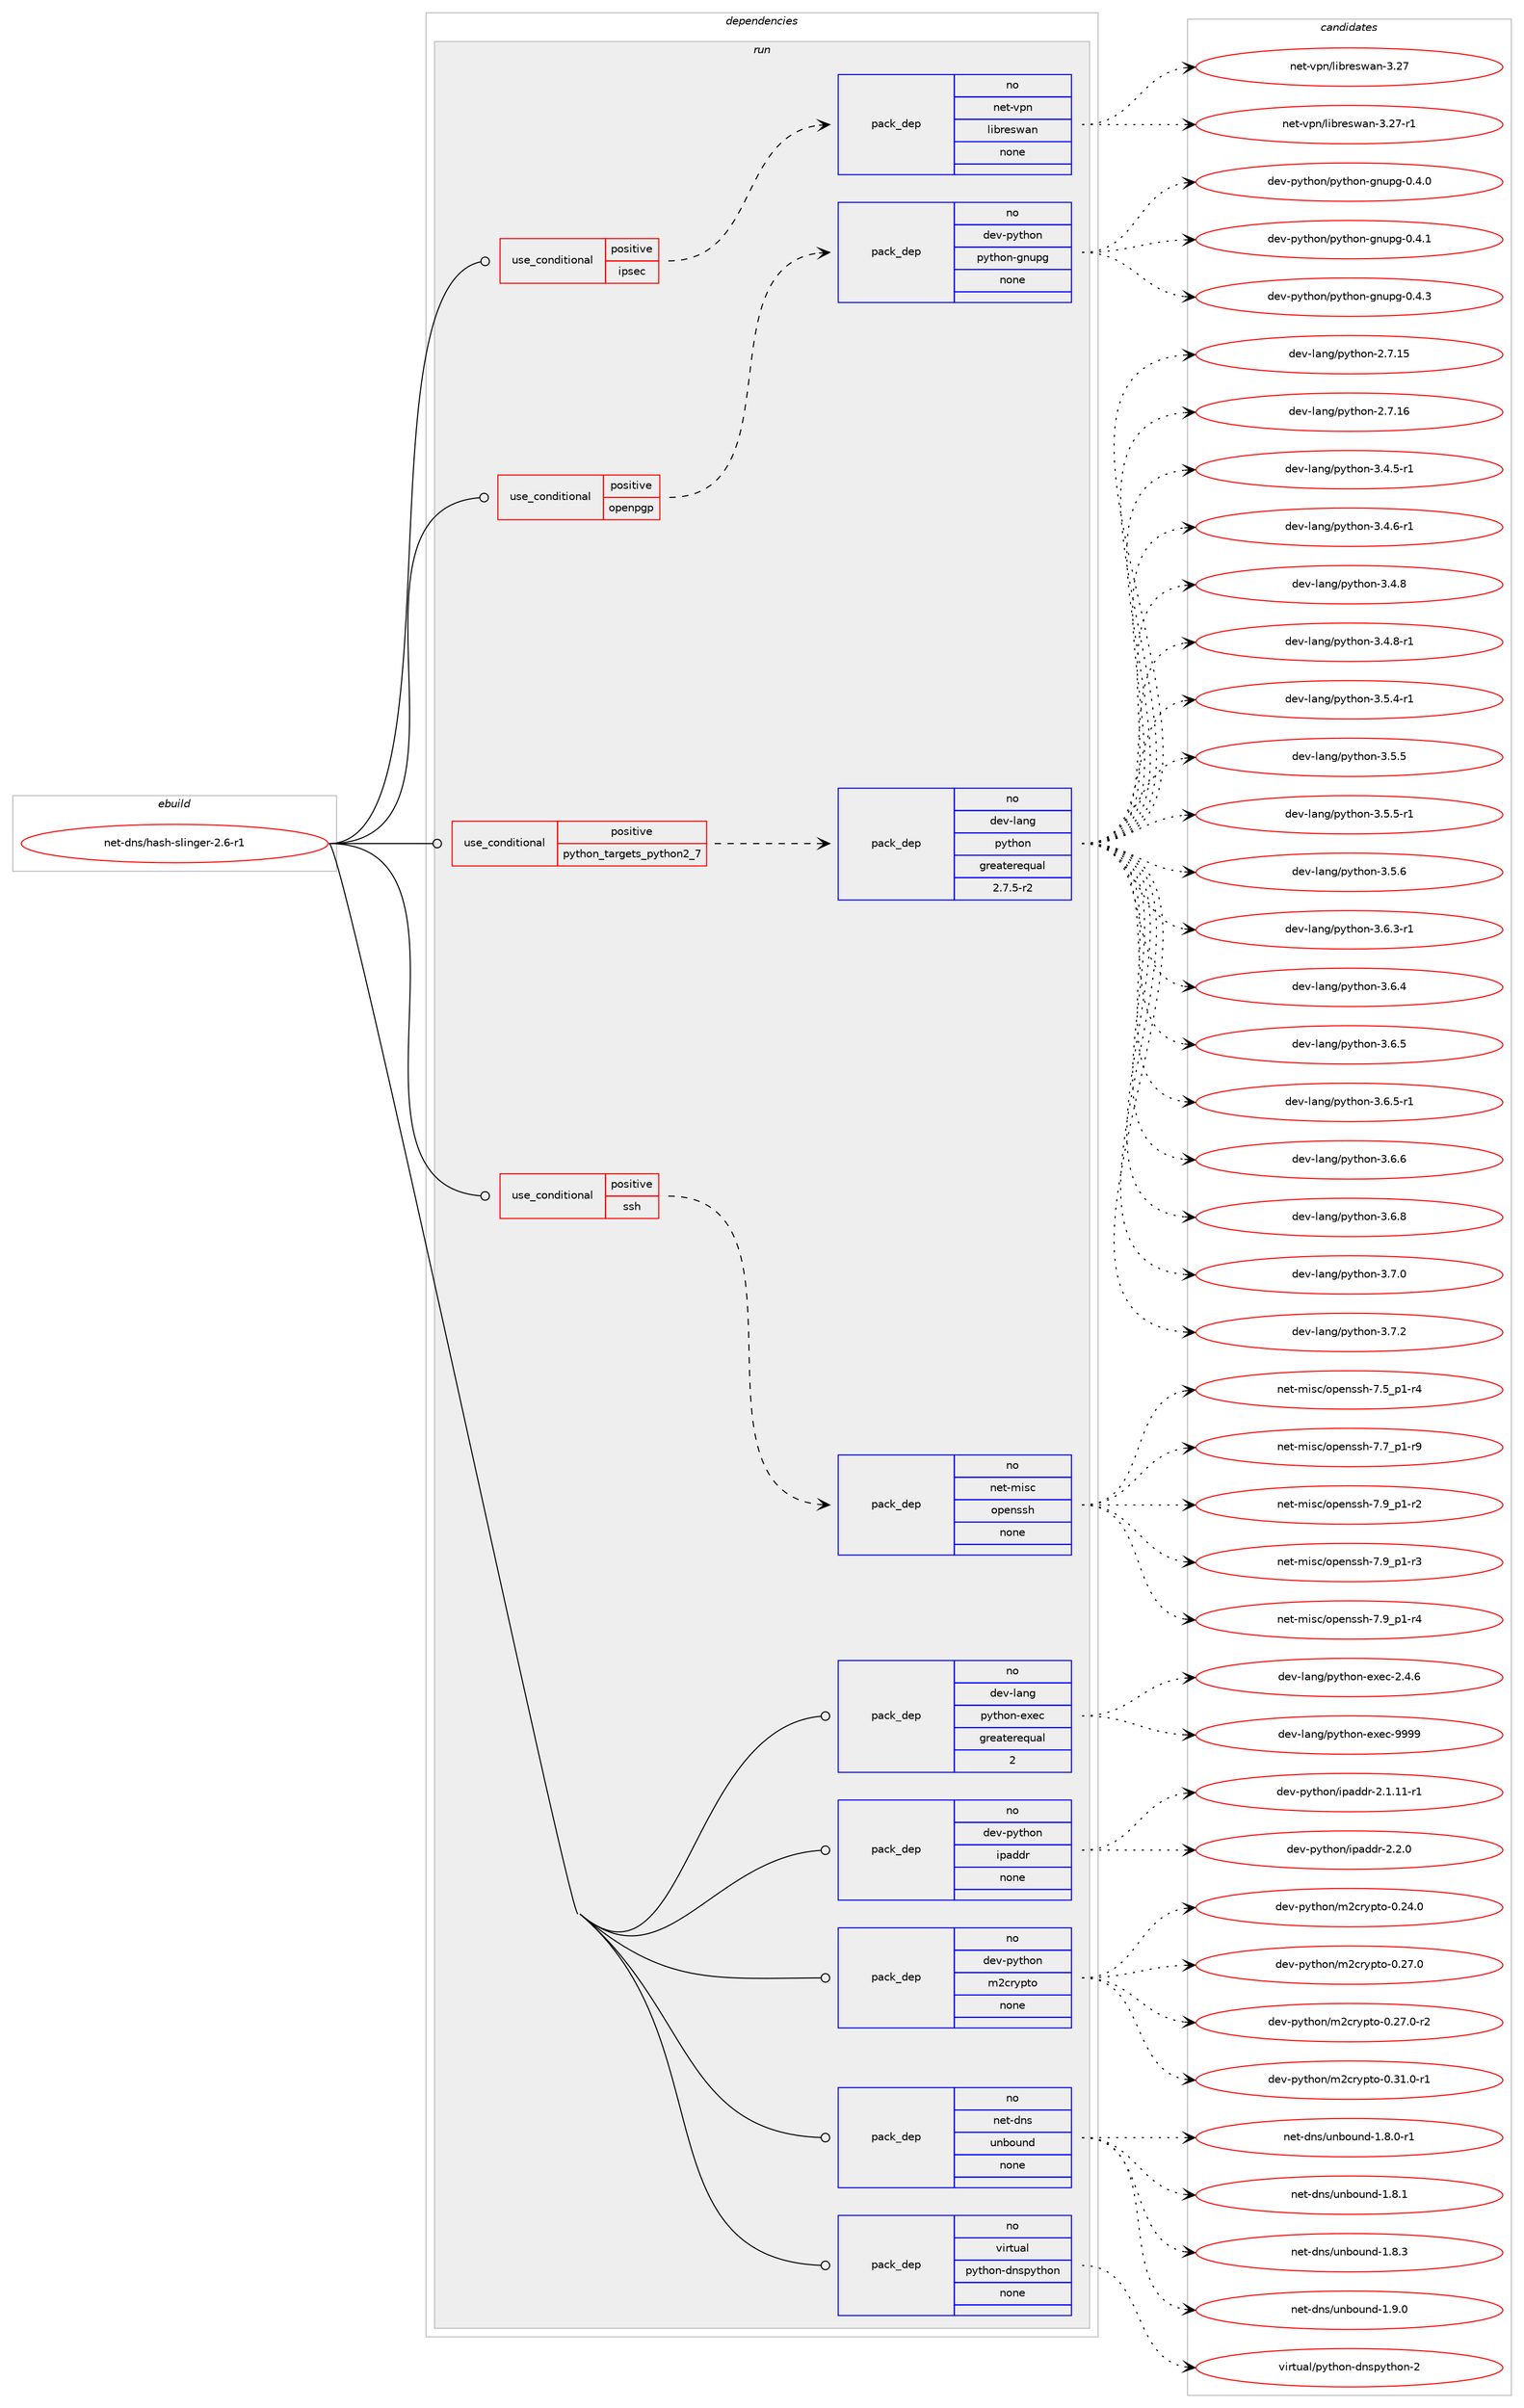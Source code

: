 digraph prolog {

# *************
# Graph options
# *************

newrank=true;
concentrate=true;
compound=true;
graph [rankdir=LR,fontname=Helvetica,fontsize=10,ranksep=1.5];#, ranksep=2.5, nodesep=0.2];
edge  [arrowhead=vee];
node  [fontname=Helvetica,fontsize=10];

# **********
# The ebuild
# **********

subgraph cluster_leftcol {
color=gray;
rank=same;
label=<<i>ebuild</i>>;
id [label="net-dns/hash-slinger-2.6-r1", color=red, width=4, href="../net-dns/hash-slinger-2.6-r1.svg"];
}

# ****************
# The dependencies
# ****************

subgraph cluster_midcol {
color=gray;
label=<<i>dependencies</i>>;
subgraph cluster_compile {
fillcolor="#eeeeee";
style=filled;
label=<<i>compile</i>>;
}
subgraph cluster_compileandrun {
fillcolor="#eeeeee";
style=filled;
label=<<i>compile and run</i>>;
}
subgraph cluster_run {
fillcolor="#eeeeee";
style=filled;
label=<<i>run</i>>;
subgraph cond443914 {
dependency1650737 [label=<<TABLE BORDER="0" CELLBORDER="1" CELLSPACING="0" CELLPADDING="4"><TR><TD ROWSPAN="3" CELLPADDING="10">use_conditional</TD></TR><TR><TD>positive</TD></TR><TR><TD>ipsec</TD></TR></TABLE>>, shape=none, color=red];
subgraph pack1180095 {
dependency1650738 [label=<<TABLE BORDER="0" CELLBORDER="1" CELLSPACING="0" CELLPADDING="4" WIDTH="220"><TR><TD ROWSPAN="6" CELLPADDING="30">pack_dep</TD></TR><TR><TD WIDTH="110">no</TD></TR><TR><TD>net-vpn</TD></TR><TR><TD>libreswan</TD></TR><TR><TD>none</TD></TR><TR><TD></TD></TR></TABLE>>, shape=none, color=blue];
}
dependency1650737:e -> dependency1650738:w [weight=20,style="dashed",arrowhead="vee"];
}
id:e -> dependency1650737:w [weight=20,style="solid",arrowhead="odot"];
subgraph cond443915 {
dependency1650739 [label=<<TABLE BORDER="0" CELLBORDER="1" CELLSPACING="0" CELLPADDING="4"><TR><TD ROWSPAN="3" CELLPADDING="10">use_conditional</TD></TR><TR><TD>positive</TD></TR><TR><TD>openpgp</TD></TR></TABLE>>, shape=none, color=red];
subgraph pack1180096 {
dependency1650740 [label=<<TABLE BORDER="0" CELLBORDER="1" CELLSPACING="0" CELLPADDING="4" WIDTH="220"><TR><TD ROWSPAN="6" CELLPADDING="30">pack_dep</TD></TR><TR><TD WIDTH="110">no</TD></TR><TR><TD>dev-python</TD></TR><TR><TD>python-gnupg</TD></TR><TR><TD>none</TD></TR><TR><TD></TD></TR></TABLE>>, shape=none, color=blue];
}
dependency1650739:e -> dependency1650740:w [weight=20,style="dashed",arrowhead="vee"];
}
id:e -> dependency1650739:w [weight=20,style="solid",arrowhead="odot"];
subgraph cond443916 {
dependency1650741 [label=<<TABLE BORDER="0" CELLBORDER="1" CELLSPACING="0" CELLPADDING="4"><TR><TD ROWSPAN="3" CELLPADDING="10">use_conditional</TD></TR><TR><TD>positive</TD></TR><TR><TD>python_targets_python2_7</TD></TR></TABLE>>, shape=none, color=red];
subgraph pack1180097 {
dependency1650742 [label=<<TABLE BORDER="0" CELLBORDER="1" CELLSPACING="0" CELLPADDING="4" WIDTH="220"><TR><TD ROWSPAN="6" CELLPADDING="30">pack_dep</TD></TR><TR><TD WIDTH="110">no</TD></TR><TR><TD>dev-lang</TD></TR><TR><TD>python</TD></TR><TR><TD>greaterequal</TD></TR><TR><TD>2.7.5-r2</TD></TR></TABLE>>, shape=none, color=blue];
}
dependency1650741:e -> dependency1650742:w [weight=20,style="dashed",arrowhead="vee"];
}
id:e -> dependency1650741:w [weight=20,style="solid",arrowhead="odot"];
subgraph cond443917 {
dependency1650743 [label=<<TABLE BORDER="0" CELLBORDER="1" CELLSPACING="0" CELLPADDING="4"><TR><TD ROWSPAN="3" CELLPADDING="10">use_conditional</TD></TR><TR><TD>positive</TD></TR><TR><TD>ssh</TD></TR></TABLE>>, shape=none, color=red];
subgraph pack1180098 {
dependency1650744 [label=<<TABLE BORDER="0" CELLBORDER="1" CELLSPACING="0" CELLPADDING="4" WIDTH="220"><TR><TD ROWSPAN="6" CELLPADDING="30">pack_dep</TD></TR><TR><TD WIDTH="110">no</TD></TR><TR><TD>net-misc</TD></TR><TR><TD>openssh</TD></TR><TR><TD>none</TD></TR><TR><TD></TD></TR></TABLE>>, shape=none, color=blue];
}
dependency1650743:e -> dependency1650744:w [weight=20,style="dashed",arrowhead="vee"];
}
id:e -> dependency1650743:w [weight=20,style="solid",arrowhead="odot"];
subgraph pack1180099 {
dependency1650745 [label=<<TABLE BORDER="0" CELLBORDER="1" CELLSPACING="0" CELLPADDING="4" WIDTH="220"><TR><TD ROWSPAN="6" CELLPADDING="30">pack_dep</TD></TR><TR><TD WIDTH="110">no</TD></TR><TR><TD>dev-lang</TD></TR><TR><TD>python-exec</TD></TR><TR><TD>greaterequal</TD></TR><TR><TD>2</TD></TR></TABLE>>, shape=none, color=blue];
}
id:e -> dependency1650745:w [weight=20,style="solid",arrowhead="odot"];
subgraph pack1180100 {
dependency1650746 [label=<<TABLE BORDER="0" CELLBORDER="1" CELLSPACING="0" CELLPADDING="4" WIDTH="220"><TR><TD ROWSPAN="6" CELLPADDING="30">pack_dep</TD></TR><TR><TD WIDTH="110">no</TD></TR><TR><TD>dev-python</TD></TR><TR><TD>ipaddr</TD></TR><TR><TD>none</TD></TR><TR><TD></TD></TR></TABLE>>, shape=none, color=blue];
}
id:e -> dependency1650746:w [weight=20,style="solid",arrowhead="odot"];
subgraph pack1180101 {
dependency1650747 [label=<<TABLE BORDER="0" CELLBORDER="1" CELLSPACING="0" CELLPADDING="4" WIDTH="220"><TR><TD ROWSPAN="6" CELLPADDING="30">pack_dep</TD></TR><TR><TD WIDTH="110">no</TD></TR><TR><TD>dev-python</TD></TR><TR><TD>m2crypto</TD></TR><TR><TD>none</TD></TR><TR><TD></TD></TR></TABLE>>, shape=none, color=blue];
}
id:e -> dependency1650747:w [weight=20,style="solid",arrowhead="odot"];
subgraph pack1180102 {
dependency1650748 [label=<<TABLE BORDER="0" CELLBORDER="1" CELLSPACING="0" CELLPADDING="4" WIDTH="220"><TR><TD ROWSPAN="6" CELLPADDING="30">pack_dep</TD></TR><TR><TD WIDTH="110">no</TD></TR><TR><TD>net-dns</TD></TR><TR><TD>unbound</TD></TR><TR><TD>none</TD></TR><TR><TD></TD></TR></TABLE>>, shape=none, color=blue];
}
id:e -> dependency1650748:w [weight=20,style="solid",arrowhead="odot"];
subgraph pack1180103 {
dependency1650749 [label=<<TABLE BORDER="0" CELLBORDER="1" CELLSPACING="0" CELLPADDING="4" WIDTH="220"><TR><TD ROWSPAN="6" CELLPADDING="30">pack_dep</TD></TR><TR><TD WIDTH="110">no</TD></TR><TR><TD>virtual</TD></TR><TR><TD>python-dnspython</TD></TR><TR><TD>none</TD></TR><TR><TD></TD></TR></TABLE>>, shape=none, color=blue];
}
id:e -> dependency1650749:w [weight=20,style="solid",arrowhead="odot"];
}
}

# **************
# The candidates
# **************

subgraph cluster_choices {
rank=same;
color=gray;
label=<<i>candidates</i>>;

subgraph choice1180095 {
color=black;
nodesep=1;
choice110101116451181121104710810598114101115119971104551465055 [label="net-vpn/libreswan-3.27", color=red, width=4,href="../net-vpn/libreswan-3.27.svg"];
choice1101011164511811211047108105981141011151199711045514650554511449 [label="net-vpn/libreswan-3.27-r1", color=red, width=4,href="../net-vpn/libreswan-3.27-r1.svg"];
dependency1650738:e -> choice110101116451181121104710810598114101115119971104551465055:w [style=dotted,weight="100"];
dependency1650738:e -> choice1101011164511811211047108105981141011151199711045514650554511449:w [style=dotted,weight="100"];
}
subgraph choice1180096 {
color=black;
nodesep=1;
choice100101118451121211161041111104711212111610411111045103110117112103454846524648 [label="dev-python/python-gnupg-0.4.0", color=red, width=4,href="../dev-python/python-gnupg-0.4.0.svg"];
choice100101118451121211161041111104711212111610411111045103110117112103454846524649 [label="dev-python/python-gnupg-0.4.1", color=red, width=4,href="../dev-python/python-gnupg-0.4.1.svg"];
choice100101118451121211161041111104711212111610411111045103110117112103454846524651 [label="dev-python/python-gnupg-0.4.3", color=red, width=4,href="../dev-python/python-gnupg-0.4.3.svg"];
dependency1650740:e -> choice100101118451121211161041111104711212111610411111045103110117112103454846524648:w [style=dotted,weight="100"];
dependency1650740:e -> choice100101118451121211161041111104711212111610411111045103110117112103454846524649:w [style=dotted,weight="100"];
dependency1650740:e -> choice100101118451121211161041111104711212111610411111045103110117112103454846524651:w [style=dotted,weight="100"];
}
subgraph choice1180097 {
color=black;
nodesep=1;
choice10010111845108971101034711212111610411111045504655464953 [label="dev-lang/python-2.7.15", color=red, width=4,href="../dev-lang/python-2.7.15.svg"];
choice10010111845108971101034711212111610411111045504655464954 [label="dev-lang/python-2.7.16", color=red, width=4,href="../dev-lang/python-2.7.16.svg"];
choice1001011184510897110103471121211161041111104551465246534511449 [label="dev-lang/python-3.4.5-r1", color=red, width=4,href="../dev-lang/python-3.4.5-r1.svg"];
choice1001011184510897110103471121211161041111104551465246544511449 [label="dev-lang/python-3.4.6-r1", color=red, width=4,href="../dev-lang/python-3.4.6-r1.svg"];
choice100101118451089711010347112121116104111110455146524656 [label="dev-lang/python-3.4.8", color=red, width=4,href="../dev-lang/python-3.4.8.svg"];
choice1001011184510897110103471121211161041111104551465246564511449 [label="dev-lang/python-3.4.8-r1", color=red, width=4,href="../dev-lang/python-3.4.8-r1.svg"];
choice1001011184510897110103471121211161041111104551465346524511449 [label="dev-lang/python-3.5.4-r1", color=red, width=4,href="../dev-lang/python-3.5.4-r1.svg"];
choice100101118451089711010347112121116104111110455146534653 [label="dev-lang/python-3.5.5", color=red, width=4,href="../dev-lang/python-3.5.5.svg"];
choice1001011184510897110103471121211161041111104551465346534511449 [label="dev-lang/python-3.5.5-r1", color=red, width=4,href="../dev-lang/python-3.5.5-r1.svg"];
choice100101118451089711010347112121116104111110455146534654 [label="dev-lang/python-3.5.6", color=red, width=4,href="../dev-lang/python-3.5.6.svg"];
choice1001011184510897110103471121211161041111104551465446514511449 [label="dev-lang/python-3.6.3-r1", color=red, width=4,href="../dev-lang/python-3.6.3-r1.svg"];
choice100101118451089711010347112121116104111110455146544652 [label="dev-lang/python-3.6.4", color=red, width=4,href="../dev-lang/python-3.6.4.svg"];
choice100101118451089711010347112121116104111110455146544653 [label="dev-lang/python-3.6.5", color=red, width=4,href="../dev-lang/python-3.6.5.svg"];
choice1001011184510897110103471121211161041111104551465446534511449 [label="dev-lang/python-3.6.5-r1", color=red, width=4,href="../dev-lang/python-3.6.5-r1.svg"];
choice100101118451089711010347112121116104111110455146544654 [label="dev-lang/python-3.6.6", color=red, width=4,href="../dev-lang/python-3.6.6.svg"];
choice100101118451089711010347112121116104111110455146544656 [label="dev-lang/python-3.6.8", color=red, width=4,href="../dev-lang/python-3.6.8.svg"];
choice100101118451089711010347112121116104111110455146554648 [label="dev-lang/python-3.7.0", color=red, width=4,href="../dev-lang/python-3.7.0.svg"];
choice100101118451089711010347112121116104111110455146554650 [label="dev-lang/python-3.7.2", color=red, width=4,href="../dev-lang/python-3.7.2.svg"];
dependency1650742:e -> choice10010111845108971101034711212111610411111045504655464953:w [style=dotted,weight="100"];
dependency1650742:e -> choice10010111845108971101034711212111610411111045504655464954:w [style=dotted,weight="100"];
dependency1650742:e -> choice1001011184510897110103471121211161041111104551465246534511449:w [style=dotted,weight="100"];
dependency1650742:e -> choice1001011184510897110103471121211161041111104551465246544511449:w [style=dotted,weight="100"];
dependency1650742:e -> choice100101118451089711010347112121116104111110455146524656:w [style=dotted,weight="100"];
dependency1650742:e -> choice1001011184510897110103471121211161041111104551465246564511449:w [style=dotted,weight="100"];
dependency1650742:e -> choice1001011184510897110103471121211161041111104551465346524511449:w [style=dotted,weight="100"];
dependency1650742:e -> choice100101118451089711010347112121116104111110455146534653:w [style=dotted,weight="100"];
dependency1650742:e -> choice1001011184510897110103471121211161041111104551465346534511449:w [style=dotted,weight="100"];
dependency1650742:e -> choice100101118451089711010347112121116104111110455146534654:w [style=dotted,weight="100"];
dependency1650742:e -> choice1001011184510897110103471121211161041111104551465446514511449:w [style=dotted,weight="100"];
dependency1650742:e -> choice100101118451089711010347112121116104111110455146544652:w [style=dotted,weight="100"];
dependency1650742:e -> choice100101118451089711010347112121116104111110455146544653:w [style=dotted,weight="100"];
dependency1650742:e -> choice1001011184510897110103471121211161041111104551465446534511449:w [style=dotted,weight="100"];
dependency1650742:e -> choice100101118451089711010347112121116104111110455146544654:w [style=dotted,weight="100"];
dependency1650742:e -> choice100101118451089711010347112121116104111110455146544656:w [style=dotted,weight="100"];
dependency1650742:e -> choice100101118451089711010347112121116104111110455146554648:w [style=dotted,weight="100"];
dependency1650742:e -> choice100101118451089711010347112121116104111110455146554650:w [style=dotted,weight="100"];
}
subgraph choice1180098 {
color=black;
nodesep=1;
choice1101011164510910511599471111121011101151151044555465395112494511452 [label="net-misc/openssh-7.5_p1-r4", color=red, width=4,href="../net-misc/openssh-7.5_p1-r4.svg"];
choice1101011164510910511599471111121011101151151044555465595112494511457 [label="net-misc/openssh-7.7_p1-r9", color=red, width=4,href="../net-misc/openssh-7.7_p1-r9.svg"];
choice1101011164510910511599471111121011101151151044555465795112494511450 [label="net-misc/openssh-7.9_p1-r2", color=red, width=4,href="../net-misc/openssh-7.9_p1-r2.svg"];
choice1101011164510910511599471111121011101151151044555465795112494511451 [label="net-misc/openssh-7.9_p1-r3", color=red, width=4,href="../net-misc/openssh-7.9_p1-r3.svg"];
choice1101011164510910511599471111121011101151151044555465795112494511452 [label="net-misc/openssh-7.9_p1-r4", color=red, width=4,href="../net-misc/openssh-7.9_p1-r4.svg"];
dependency1650744:e -> choice1101011164510910511599471111121011101151151044555465395112494511452:w [style=dotted,weight="100"];
dependency1650744:e -> choice1101011164510910511599471111121011101151151044555465595112494511457:w [style=dotted,weight="100"];
dependency1650744:e -> choice1101011164510910511599471111121011101151151044555465795112494511450:w [style=dotted,weight="100"];
dependency1650744:e -> choice1101011164510910511599471111121011101151151044555465795112494511451:w [style=dotted,weight="100"];
dependency1650744:e -> choice1101011164510910511599471111121011101151151044555465795112494511452:w [style=dotted,weight="100"];
}
subgraph choice1180099 {
color=black;
nodesep=1;
choice1001011184510897110103471121211161041111104510112010199455046524654 [label="dev-lang/python-exec-2.4.6", color=red, width=4,href="../dev-lang/python-exec-2.4.6.svg"];
choice10010111845108971101034711212111610411111045101120101994557575757 [label="dev-lang/python-exec-9999", color=red, width=4,href="../dev-lang/python-exec-9999.svg"];
dependency1650745:e -> choice1001011184510897110103471121211161041111104510112010199455046524654:w [style=dotted,weight="100"];
dependency1650745:e -> choice10010111845108971101034711212111610411111045101120101994557575757:w [style=dotted,weight="100"];
}
subgraph choice1180100 {
color=black;
nodesep=1;
choice100101118451121211161041111104710511297100100114455046494649494511449 [label="dev-python/ipaddr-2.1.11-r1", color=red, width=4,href="../dev-python/ipaddr-2.1.11-r1.svg"];
choice100101118451121211161041111104710511297100100114455046504648 [label="dev-python/ipaddr-2.2.0", color=red, width=4,href="../dev-python/ipaddr-2.2.0.svg"];
dependency1650746:e -> choice100101118451121211161041111104710511297100100114455046494649494511449:w [style=dotted,weight="100"];
dependency1650746:e -> choice100101118451121211161041111104710511297100100114455046504648:w [style=dotted,weight="100"];
}
subgraph choice1180101 {
color=black;
nodesep=1;
choice1001011184511212111610411111047109509911412111211611145484650524648 [label="dev-python/m2crypto-0.24.0", color=red, width=4,href="../dev-python/m2crypto-0.24.0.svg"];
choice1001011184511212111610411111047109509911412111211611145484650554648 [label="dev-python/m2crypto-0.27.0", color=red, width=4,href="../dev-python/m2crypto-0.27.0.svg"];
choice10010111845112121116104111110471095099114121112116111454846505546484511450 [label="dev-python/m2crypto-0.27.0-r2", color=red, width=4,href="../dev-python/m2crypto-0.27.0-r2.svg"];
choice10010111845112121116104111110471095099114121112116111454846514946484511449 [label="dev-python/m2crypto-0.31.0-r1", color=red, width=4,href="../dev-python/m2crypto-0.31.0-r1.svg"];
dependency1650747:e -> choice1001011184511212111610411111047109509911412111211611145484650524648:w [style=dotted,weight="100"];
dependency1650747:e -> choice1001011184511212111610411111047109509911412111211611145484650554648:w [style=dotted,weight="100"];
dependency1650747:e -> choice10010111845112121116104111110471095099114121112116111454846505546484511450:w [style=dotted,weight="100"];
dependency1650747:e -> choice10010111845112121116104111110471095099114121112116111454846514946484511449:w [style=dotted,weight="100"];
}
subgraph choice1180102 {
color=black;
nodesep=1;
choice1101011164510011011547117110981111171101004549465646484511449 [label="net-dns/unbound-1.8.0-r1", color=red, width=4,href="../net-dns/unbound-1.8.0-r1.svg"];
choice110101116451001101154711711098111117110100454946564649 [label="net-dns/unbound-1.8.1", color=red, width=4,href="../net-dns/unbound-1.8.1.svg"];
choice110101116451001101154711711098111117110100454946564651 [label="net-dns/unbound-1.8.3", color=red, width=4,href="../net-dns/unbound-1.8.3.svg"];
choice110101116451001101154711711098111117110100454946574648 [label="net-dns/unbound-1.9.0", color=red, width=4,href="../net-dns/unbound-1.9.0.svg"];
dependency1650748:e -> choice1101011164510011011547117110981111171101004549465646484511449:w [style=dotted,weight="100"];
dependency1650748:e -> choice110101116451001101154711711098111117110100454946564649:w [style=dotted,weight="100"];
dependency1650748:e -> choice110101116451001101154711711098111117110100454946564651:w [style=dotted,weight="100"];
dependency1650748:e -> choice110101116451001101154711711098111117110100454946574648:w [style=dotted,weight="100"];
}
subgraph choice1180103 {
color=black;
nodesep=1;
choice1181051141161179710847112121116104111110451001101151121211161041111104550 [label="virtual/python-dnspython-2", color=red, width=4,href="../virtual/python-dnspython-2.svg"];
dependency1650749:e -> choice1181051141161179710847112121116104111110451001101151121211161041111104550:w [style=dotted,weight="100"];
}
}

}
